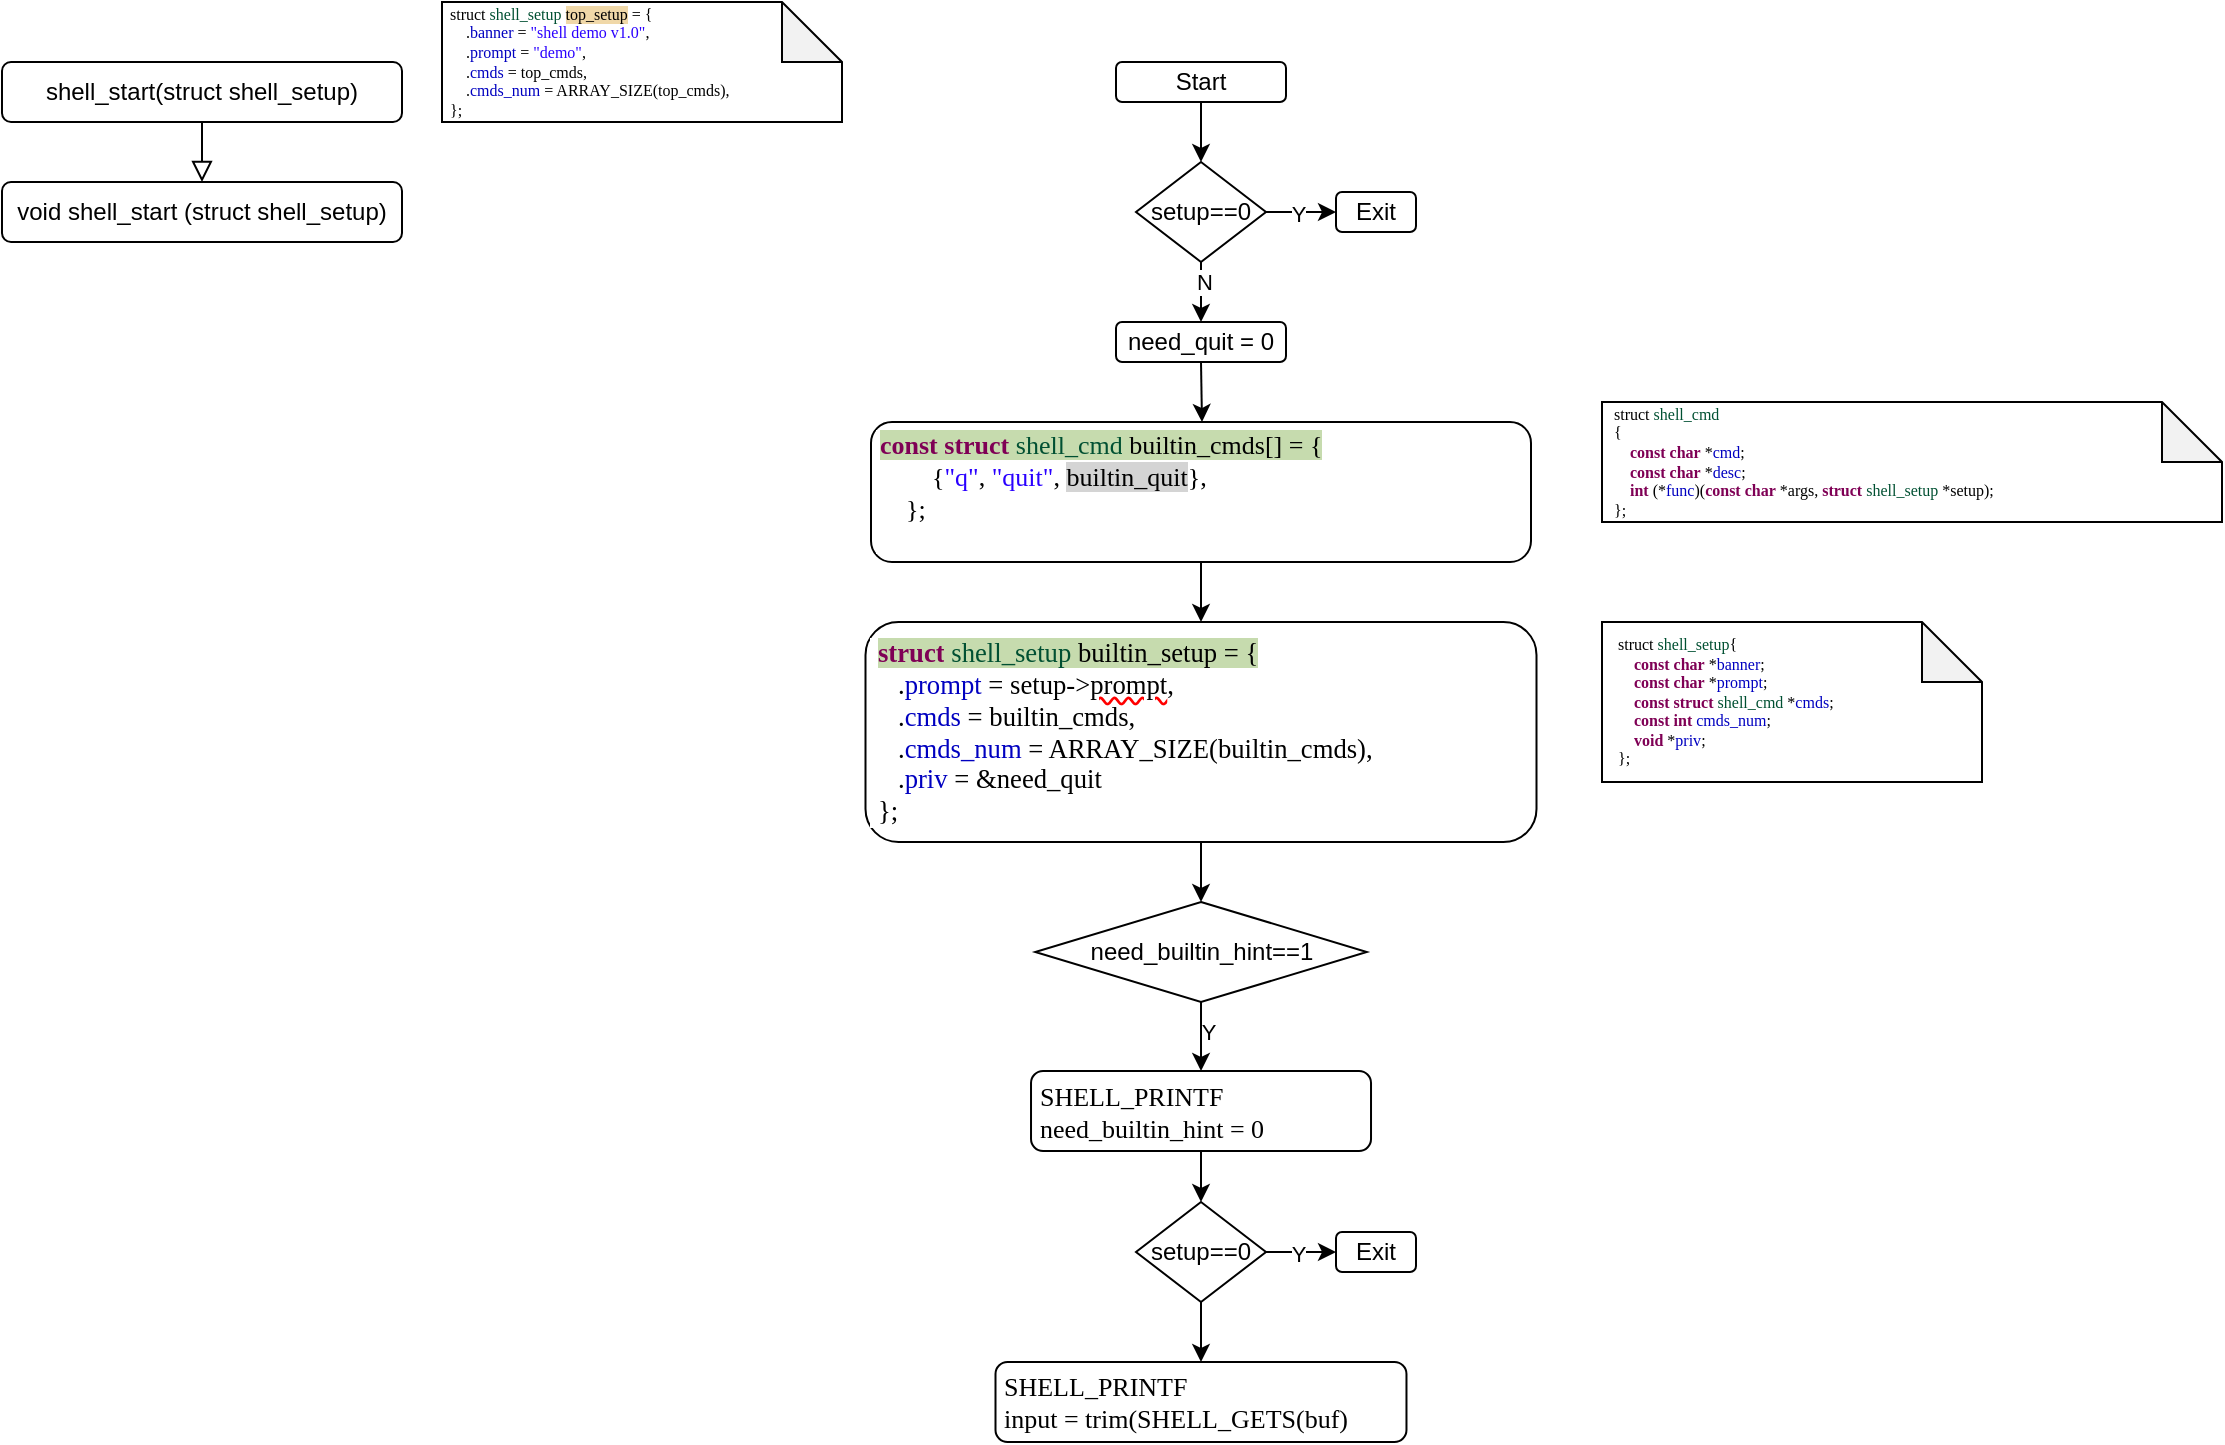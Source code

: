 <mxfile version="22.0.2" type="device">
  <diagram id="C5RBs43oDa-KdzZeNtuy" name="Page-1">
    <mxGraphModel dx="472" dy="835" grid="1" gridSize="10" guides="1" tooltips="1" connect="1" arrows="1" fold="1" page="1" pageScale="1" pageWidth="827" pageHeight="1169" math="0" shadow="0">
      <root>
        <mxCell id="WIyWlLk6GJQsqaUBKTNV-0" />
        <mxCell id="WIyWlLk6GJQsqaUBKTNV-1" parent="WIyWlLk6GJQsqaUBKTNV-0" />
        <mxCell id="WIyWlLk6GJQsqaUBKTNV-2" value="" style="rounded=0;html=1;jettySize=auto;orthogonalLoop=1;fontSize=11;endArrow=block;endFill=0;endSize=8;strokeWidth=1;shadow=0;labelBackgroundColor=none;edgeStyle=orthogonalEdgeStyle;" parent="WIyWlLk6GJQsqaUBKTNV-1" source="WIyWlLk6GJQsqaUBKTNV-3" edge="1">
          <mxGeometry relative="1" as="geometry">
            <mxPoint x="220" y="140" as="targetPoint" />
          </mxGeometry>
        </mxCell>
        <mxCell id="WIyWlLk6GJQsqaUBKTNV-3" value="shell_start(struct shell_setup)" style="rounded=1;whiteSpace=wrap;html=1;fontSize=12;glass=0;strokeWidth=1;shadow=0;" parent="WIyWlLk6GJQsqaUBKTNV-1" vertex="1">
          <mxGeometry x="120" y="80" width="200" height="30" as="geometry" />
        </mxCell>
        <mxCell id="79cadGR5eh60r5HNcHoQ-0" value="&lt;div style=&quot;background-color: rgb(255, 255, 255); padding: 0px 0px 0px 2px; font-size: 8px;&quot;&gt;&lt;div style=&quot;font-family: Consolas;&quot;&gt;&lt;p style=&quot;margin: 0px;&quot;&gt;&lt;font style=&quot;font-size: 8px;&quot;&gt;struct &lt;span style=&quot;color: rgb(0, 80, 50);&quot;&gt;shell_setup&lt;/span&gt; &lt;span style=&quot;background-color: rgb(240, 216, 168);&quot;&gt;top_setup&lt;/span&gt; = {&lt;/font&gt;&lt;/p&gt;&lt;p style=&quot;margin: 0px;&quot;&gt;&lt;font style=&quot;font-size: 8px;&quot;&gt;&lt;span style=&quot;white-space: pre;&quot;&gt;&amp;nbsp;&amp;nbsp;&amp;nbsp;&amp;nbsp;&lt;/span&gt;.&lt;span style=&quot;color:#0000c0;&quot;&gt;banner&lt;/span&gt; = &lt;span style=&quot;color:#2a00ff;&quot;&gt;&quot;shell demo v1.0&quot;&lt;/span&gt;,&lt;/font&gt;&lt;/p&gt;&lt;p style=&quot;margin: 0px;&quot;&gt;&lt;font style=&quot;font-size: 8px;&quot;&gt;&lt;span style=&quot;white-space: pre;&quot;&gt;&amp;nbsp;&amp;nbsp;&amp;nbsp;&amp;nbsp;&lt;/span&gt;.&lt;span style=&quot;color:#0000c0;&quot;&gt;prompt&lt;/span&gt; = &lt;span style=&quot;color:#2a00ff;&quot;&gt;&quot;demo&quot;&lt;/span&gt;,&lt;/font&gt;&lt;/p&gt;&lt;p style=&quot;margin: 0px;&quot;&gt;&lt;font style=&quot;font-size: 8px;&quot;&gt;&lt;span style=&quot;white-space: pre;&quot;&gt;&amp;nbsp;&amp;nbsp;&amp;nbsp;&amp;nbsp;&lt;/span&gt;.&lt;span style=&quot;color:#0000c0;&quot;&gt;cmds&lt;/span&gt; = top_cmds,&lt;/font&gt;&lt;/p&gt;&lt;p style=&quot;margin: 0px;&quot;&gt;&lt;font style=&quot;font-size: 8px;&quot;&gt;&lt;span style=&quot;white-space: pre;&quot;&gt;&amp;nbsp;&amp;nbsp;&amp;nbsp;&amp;nbsp;&lt;/span&gt;.&lt;span style=&quot;color:#0000c0;&quot;&gt;cmds_num&lt;/span&gt; = ARRAY_SIZE(top_cmds),&lt;/font&gt;&lt;/p&gt;&lt;p style=&quot;margin: 0px;&quot;&gt;&lt;font style=&quot;font-size: 8px;&quot;&gt;};&lt;/font&gt;&lt;/p&gt;&lt;/div&gt;&lt;/div&gt;" style="shape=note;whiteSpace=wrap;html=1;backgroundOutline=1;darkOpacity=0.05;align=left;" vertex="1" parent="WIyWlLk6GJQsqaUBKTNV-1">
          <mxGeometry x="340" y="50" width="200" height="60" as="geometry" />
        </mxCell>
        <mxCell id="79cadGR5eh60r5HNcHoQ-2" value="void shell_start (struct shell_setup)" style="rounded=1;whiteSpace=wrap;html=1;" vertex="1" parent="WIyWlLk6GJQsqaUBKTNV-1">
          <mxGeometry x="120" y="140" width="200" height="30" as="geometry" />
        </mxCell>
        <mxCell id="79cadGR5eh60r5HNcHoQ-7" style="edgeStyle=orthogonalEdgeStyle;rounded=0;orthogonalLoop=1;jettySize=auto;html=1;exitX=0.5;exitY=1;exitDx=0;exitDy=0;entryX=0.5;entryY=0;entryDx=0;entryDy=0;" edge="1" parent="WIyWlLk6GJQsqaUBKTNV-1" source="79cadGR5eh60r5HNcHoQ-4" target="79cadGR5eh60r5HNcHoQ-5">
          <mxGeometry relative="1" as="geometry" />
        </mxCell>
        <mxCell id="79cadGR5eh60r5HNcHoQ-4" value="Start" style="rounded=1;whiteSpace=wrap;html=1;" vertex="1" parent="WIyWlLk6GJQsqaUBKTNV-1">
          <mxGeometry x="677" y="80" width="85" height="20" as="geometry" />
        </mxCell>
        <mxCell id="79cadGR5eh60r5HNcHoQ-8" style="edgeStyle=orthogonalEdgeStyle;rounded=0;orthogonalLoop=1;jettySize=auto;html=1;exitX=1;exitY=0.5;exitDx=0;exitDy=0;" edge="1" parent="WIyWlLk6GJQsqaUBKTNV-1" source="79cadGR5eh60r5HNcHoQ-5">
          <mxGeometry relative="1" as="geometry">
            <mxPoint x="787" y="154.923" as="targetPoint" />
          </mxGeometry>
        </mxCell>
        <mxCell id="79cadGR5eh60r5HNcHoQ-10" value="Y" style="edgeLabel;html=1;align=center;verticalAlign=middle;resizable=0;points=[];" vertex="1" connectable="0" parent="79cadGR5eh60r5HNcHoQ-8">
          <mxGeometry x="-0.097" y="-1" relative="1" as="geometry">
            <mxPoint as="offset" />
          </mxGeometry>
        </mxCell>
        <mxCell id="79cadGR5eh60r5HNcHoQ-12" style="edgeStyle=orthogonalEdgeStyle;rounded=0;orthogonalLoop=1;jettySize=auto;html=1;exitX=0.5;exitY=1;exitDx=0;exitDy=0;entryX=0.5;entryY=0;entryDx=0;entryDy=0;" edge="1" parent="WIyWlLk6GJQsqaUBKTNV-1" source="79cadGR5eh60r5HNcHoQ-5" target="79cadGR5eh60r5HNcHoQ-11">
          <mxGeometry relative="1" as="geometry" />
        </mxCell>
        <mxCell id="79cadGR5eh60r5HNcHoQ-15" value="N" style="edgeLabel;html=1;align=center;verticalAlign=middle;resizable=0;points=[];" vertex="1" connectable="0" parent="79cadGR5eh60r5HNcHoQ-12">
          <mxGeometry x="-0.349" y="1" relative="1" as="geometry">
            <mxPoint as="offset" />
          </mxGeometry>
        </mxCell>
        <mxCell id="79cadGR5eh60r5HNcHoQ-5" value="setup==0" style="rhombus;whiteSpace=wrap;html=1;" vertex="1" parent="WIyWlLk6GJQsqaUBKTNV-1">
          <mxGeometry x="687" y="130" width="65" height="50" as="geometry" />
        </mxCell>
        <mxCell id="79cadGR5eh60r5HNcHoQ-9" value="Exit" style="rounded=1;whiteSpace=wrap;html=1;" vertex="1" parent="WIyWlLk6GJQsqaUBKTNV-1">
          <mxGeometry x="787" y="145" width="40" height="20" as="geometry" />
        </mxCell>
        <mxCell id="79cadGR5eh60r5HNcHoQ-11" value="need_quit = 0" style="rounded=1;whiteSpace=wrap;html=1;" vertex="1" parent="WIyWlLk6GJQsqaUBKTNV-1">
          <mxGeometry x="677" y="210" width="85" height="20" as="geometry" />
        </mxCell>
        <mxCell id="79cadGR5eh60r5HNcHoQ-13" value="&lt;div style=&quot;background-color: rgb(255, 255, 255); padding: 0px 0px 0px 2px; font-size: 8px;&quot;&gt;&lt;div style=&quot;font-family: Consolas;&quot;&gt;&lt;div style=&quot;padding: 0px 0px 0px 2px;&quot;&gt;&lt;div style=&quot;&quot;&gt;&lt;p style=&quot;margin:0;&quot;&gt;struct &lt;span style=&quot;color:#005032;&quot;&gt;shell_cmd&lt;/span&gt;&lt;/p&gt;&lt;p style=&quot;margin:0;&quot;&gt;{&lt;/p&gt;&lt;p style=&quot;margin:0;&quot;&gt;&lt;span style=&quot;white-space: pre;&quot;&gt;&amp;nbsp;&amp;nbsp;&amp;nbsp;&amp;nbsp;&lt;/span&gt;&lt;span style=&quot;color:#7f0055;font-weight:bold;&quot;&gt;const&lt;/span&gt; &lt;span style=&quot;color:#7f0055;font-weight:bold;&quot;&gt;char&lt;/span&gt; *&lt;span style=&quot;color:#0000c0;&quot;&gt;cmd&lt;/span&gt;;&lt;/p&gt;&lt;p style=&quot;margin:0;&quot;&gt;&lt;span style=&quot;white-space: pre;&quot;&gt;&amp;nbsp;&amp;nbsp;&amp;nbsp;&amp;nbsp;&lt;/span&gt;&lt;span style=&quot;color:#7f0055;font-weight:bold;&quot;&gt;const&lt;/span&gt; &lt;span style=&quot;color:#7f0055;font-weight:bold;&quot;&gt;char&lt;/span&gt; *&lt;span style=&quot;color:#0000c0;&quot;&gt;desc&lt;/span&gt;;&lt;/p&gt;&lt;p style=&quot;margin:0;&quot;&gt;&lt;span style=&quot;white-space: pre;&quot;&gt;&amp;nbsp;&amp;nbsp;&amp;nbsp;&amp;nbsp;&lt;/span&gt;&lt;span style=&quot;color:#7f0055;font-weight:bold;&quot;&gt;int&lt;/span&gt; (*&lt;span style=&quot;color:#0000c0;&quot;&gt;func&lt;/span&gt;)(&lt;span style=&quot;color:#7f0055;font-weight:bold;&quot;&gt;const&lt;/span&gt; &lt;span style=&quot;color:#7f0055;font-weight:bold;&quot;&gt;char&lt;/span&gt; *args, &lt;span style=&quot;color:#7f0055;font-weight:bold;&quot;&gt;struct&lt;/span&gt; &lt;span style=&quot;color:#005032;&quot;&gt;shell_setup&lt;/span&gt; *setup);&lt;/p&gt;&lt;p style=&quot;margin:0;&quot;&gt;};&lt;/p&gt;&lt;/div&gt;&lt;/div&gt;&lt;/div&gt;&lt;/div&gt;" style="shape=note;whiteSpace=wrap;html=1;backgroundOutline=1;darkOpacity=0.05;align=left;" vertex="1" parent="WIyWlLk6GJQsqaUBKTNV-1">
          <mxGeometry x="920" y="250" width="310" height="60" as="geometry" />
        </mxCell>
        <mxCell id="79cadGR5eh60r5HNcHoQ-22" style="edgeStyle=orthogonalEdgeStyle;rounded=0;orthogonalLoop=1;jettySize=auto;html=1;exitX=0.5;exitY=1;exitDx=0;exitDy=0;entryX=0.5;entryY=0;entryDx=0;entryDy=0;" edge="1" parent="WIyWlLk6GJQsqaUBKTNV-1" source="79cadGR5eh60r5HNcHoQ-14" target="79cadGR5eh60r5HNcHoQ-21">
          <mxGeometry relative="1" as="geometry" />
        </mxCell>
        <mxCell id="79cadGR5eh60r5HNcHoQ-14" value="&lt;div style=&quot;background-color: rgb(255, 255, 255); padding: 0px 0px 0px 2px; font-size: 13px;&quot;&gt;&lt;div style=&quot;font-family: Consolas;&quot;&gt;&lt;div style=&quot;padding: 0px 0px 0px 2px;&quot;&gt;&lt;div style=&quot;font-size: 10pt;&quot;&gt;&lt;p style=&quot;margin:0;&quot;&gt;&lt;span style=&quot;color:#7f0055;background-color:#c6dbae;font-weight:bold;&quot;&gt;struct&lt;/span&gt;&lt;span style=&quot;background-color: rgb(198, 219, 174);&quot;&gt; &lt;/span&gt;&lt;span style=&quot;color:#005032;background-color:#c6dbae;&quot;&gt;shell_setup&lt;/span&gt;&lt;span style=&quot;background-color: rgb(198, 219, 174);&quot;&gt; builtin_setup = {&lt;/span&gt;&lt;/p&gt;&lt;p style=&quot;margin:0;&quot;&gt;&lt;span style=&quot;font-size: 10pt;&quot;&gt;&amp;nbsp; &amp;nbsp;.&lt;/span&gt;&lt;span style=&quot;font-size: 10pt; color: rgb(0, 0, 192);&quot;&gt;prompt&lt;/span&gt;&lt;span style=&quot;font-size: 10pt;&quot;&gt; = setup-&amp;gt;&lt;/span&gt;&lt;span style=&quot;font-size: 10pt; text-decoration-line: underline; text-decoration-color: rgb(255, 0, 0); text-decoration-style: wavy;&quot;&gt;prompt&lt;/span&gt;&lt;span style=&quot;font-size: 10pt;&quot;&gt;,&lt;/span&gt;&lt;/p&gt;&lt;p style=&quot;margin:0;&quot;&gt;&lt;span style=&quot;font-size: 10pt;&quot;&gt;&amp;nbsp; &amp;nbsp;.&lt;/span&gt;&lt;span style=&quot;font-size: 10pt; color: rgb(0, 0, 192);&quot;&gt;cmds&lt;/span&gt;&lt;span style=&quot;font-size: 10pt;&quot;&gt; = builtin_cmds,&lt;/span&gt;&lt;/p&gt;&lt;p style=&quot;margin:0;&quot;&gt;&lt;span style=&quot;font-size: 10pt;&quot;&gt;&amp;nbsp; &amp;nbsp;.&lt;/span&gt;&lt;span style=&quot;font-size: 10pt; color: rgb(0, 0, 192);&quot;&gt;cmds_num&lt;/span&gt;&lt;span style=&quot;font-size: 10pt;&quot;&gt; = ARRAY_SIZE(builtin_cmds),&lt;/span&gt;&lt;/p&gt;&lt;p style=&quot;margin:0;&quot;&gt;&lt;span style=&quot;font-size: 10pt;&quot;&gt;&amp;nbsp; &amp;nbsp;.&lt;/span&gt;&lt;span style=&quot;font-size: 10pt; color: rgb(0, 0, 192);&quot;&gt;priv&lt;/span&gt;&lt;span style=&quot;font-size: 10pt;&quot;&gt; = &amp;amp;need_quit&lt;/span&gt;&lt;/p&gt;&lt;/div&gt;&lt;/div&gt;&lt;/div&gt;&lt;/div&gt;&lt;div style=&quot;background-color: rgb(255, 255, 255); padding: 0px 0px 0px 2px; font-size: 13px;&quot;&gt;&lt;div style=&quot;font-family: Consolas;&quot;&gt;&lt;div style=&quot;padding: 0px 0px 0px 2px;&quot;&gt;&lt;div style=&quot;font-size: 10pt;&quot;&gt;&lt;p style=&quot;margin:0;&quot;&gt;};&lt;/p&gt;&lt;/div&gt;&lt;/div&gt;&lt;/div&gt;&lt;/div&gt;" style="rounded=1;whiteSpace=wrap;html=1;align=left;" vertex="1" parent="WIyWlLk6GJQsqaUBKTNV-1">
          <mxGeometry x="551.75" y="360" width="335.5" height="110" as="geometry" />
        </mxCell>
        <mxCell id="79cadGR5eh60r5HNcHoQ-19" style="edgeStyle=orthogonalEdgeStyle;rounded=0;orthogonalLoop=1;jettySize=auto;html=1;exitX=0.5;exitY=1;exitDx=0;exitDy=0;entryX=0.5;entryY=0;entryDx=0;entryDy=0;" edge="1" parent="WIyWlLk6GJQsqaUBKTNV-1" source="79cadGR5eh60r5HNcHoQ-17" target="79cadGR5eh60r5HNcHoQ-14">
          <mxGeometry relative="1" as="geometry" />
        </mxCell>
        <mxCell id="79cadGR5eh60r5HNcHoQ-17" value="&lt;div style=&quot;background-color: rgb(255, 255, 255); padding: 0px 0px 0px 2px; font-size: 13px;&quot;&gt;&lt;div style=&quot;font-family: Consolas;&quot;&gt;&lt;p style=&quot;margin: 0px;&quot;&gt;&lt;font style=&quot;font-size: 13px;&quot;&gt;&lt;span style=&quot;color: rgb(127, 0, 85); background-color: rgb(198, 219, 174); font-weight: bold;&quot;&gt;const&lt;/span&gt;&lt;span style=&quot;background-color: rgb(198, 219, 174);&quot;&gt; &lt;/span&gt;&lt;span style=&quot;color: rgb(127, 0, 85); background-color: rgb(198, 219, 174); font-weight: bold;&quot;&gt;struct&lt;/span&gt;&lt;span style=&quot;background-color: rgb(198, 219, 174);&quot;&gt; &lt;/span&gt;&lt;span style=&quot;color: rgb(0, 80, 50); background-color: rgb(198, 219, 174);&quot;&gt;shell_cmd&lt;/span&gt;&lt;span style=&quot;background-color: rgb(198, 219, 174);&quot;&gt; builtin_cmds[] = {&lt;/span&gt;&lt;/font&gt;&lt;/p&gt;&lt;p style=&quot;margin: 0px;&quot;&gt;&lt;font style=&quot;font-size: 13px;&quot;&gt;&lt;span style=&quot;white-space: pre;&quot;&gt;&amp;nbsp;&amp;nbsp;&amp;nbsp;&amp;nbsp;&lt;/span&gt;&lt;span style=&quot;white-space: pre;&quot;&gt;&amp;nbsp;&amp;nbsp;&amp;nbsp;&amp;nbsp;&lt;/span&gt;{&lt;span style=&quot;color:#2a00ff;&quot;&gt;&quot;q&quot;&lt;/span&gt;, &lt;span style=&quot;color:#2a00ff;&quot;&gt;&quot;quit&quot;&lt;/span&gt;, &lt;span style=&quot;background-color: rgb(212, 212, 212);&quot;&gt;builtin_quit&lt;/span&gt;},&lt;/font&gt;&lt;/p&gt;&lt;p style=&quot;margin: 0px;&quot;&gt;&lt;font style=&quot;font-size: 13px;&quot;&gt;&lt;span style=&quot;white-space: pre;&quot;&gt;&amp;nbsp;&amp;nbsp;&amp;nbsp;&amp;nbsp;&lt;/span&gt;};&lt;/font&gt;&lt;/p&gt;&lt;/div&gt;&lt;/div&gt;&lt;font style=&quot;font-size: 13px;&quot;&gt;&lt;span style=&quot;background-color:#ffffff;padding:0px 0px 0px 2px;&quot;&gt;&lt;/span&gt;&lt;/font&gt;" style="rounded=1;whiteSpace=wrap;html=1;align=left;" vertex="1" parent="WIyWlLk6GJQsqaUBKTNV-1">
          <mxGeometry x="554.5" y="260" width="330" height="70" as="geometry" />
        </mxCell>
        <mxCell id="79cadGR5eh60r5HNcHoQ-18" style="edgeStyle=orthogonalEdgeStyle;rounded=0;orthogonalLoop=1;jettySize=auto;html=1;exitX=0.5;exitY=1;exitDx=0;exitDy=0;" edge="1" parent="WIyWlLk6GJQsqaUBKTNV-1" source="79cadGR5eh60r5HNcHoQ-11">
          <mxGeometry relative="1" as="geometry">
            <mxPoint x="720" y="260" as="targetPoint" />
          </mxGeometry>
        </mxCell>
        <mxCell id="79cadGR5eh60r5HNcHoQ-20" value="&lt;div style=&quot;background-color: rgb(255, 255, 255); padding: 0px 0px 0px 2px; font-size: 8px;&quot;&gt;&lt;div style=&quot;font-family: Consolas;&quot;&gt;&lt;div style=&quot;padding: 0px 0px 0px 2px;&quot;&gt;&lt;div style=&quot;&quot;&gt;&lt;div style=&quot;padding: 0px 0px 0px 2px;&quot;&gt;&lt;div style=&quot;&quot;&gt;&lt;p style=&quot;margin:0;&quot;&gt;struct &lt;span style=&quot;color:#005032;&quot;&gt;shell_setup&lt;/span&gt;&lt;span style=&quot;&quot;&gt;{&lt;/span&gt;&lt;/p&gt;&lt;p style=&quot;margin:0;&quot;&gt;&lt;span style=&quot;white-space: pre;&quot;&gt;&amp;nbsp;&amp;nbsp;&amp;nbsp;&amp;nbsp;&lt;/span&gt;&lt;span style=&quot;color:#7f0055;font-weight:bold;&quot;&gt;const&lt;/span&gt; &lt;span style=&quot;color:#7f0055;font-weight:bold;&quot;&gt;char&lt;/span&gt; *&lt;span style=&quot;color:#0000c0;&quot;&gt;banner&lt;/span&gt;;&lt;/p&gt;&lt;p style=&quot;margin:0;&quot;&gt;&lt;span style=&quot;white-space: pre;&quot;&gt;&amp;nbsp;&amp;nbsp;&amp;nbsp;&amp;nbsp;&lt;/span&gt;&lt;span style=&quot;color:#7f0055;font-weight:bold;&quot;&gt;const&lt;/span&gt; &lt;span style=&quot;color:#7f0055;font-weight:bold;&quot;&gt;char&lt;/span&gt; *&lt;span style=&quot;color:#0000c0;&quot;&gt;prompt&lt;/span&gt;;&lt;/p&gt;&lt;p style=&quot;margin:0;&quot;&gt;&lt;span style=&quot;white-space: pre;&quot;&gt;&amp;nbsp;&amp;nbsp;&amp;nbsp;&amp;nbsp;&lt;/span&gt;&lt;span style=&quot;color:#7f0055;font-weight:bold;&quot;&gt;const&lt;/span&gt; &lt;span style=&quot;color:#7f0055;font-weight:bold;&quot;&gt;struct&lt;/span&gt; &lt;span style=&quot;color:#005032;&quot;&gt;shell_cmd&lt;/span&gt; *&lt;span style=&quot;color:#0000c0;&quot;&gt;cmds&lt;/span&gt;;&lt;/p&gt;&lt;p style=&quot;margin:0;&quot;&gt;&lt;span style=&quot;white-space: pre;&quot;&gt;&amp;nbsp;&amp;nbsp;&amp;nbsp;&amp;nbsp;&lt;/span&gt;&lt;span style=&quot;color:#7f0055;font-weight:bold;&quot;&gt;const&lt;/span&gt; &lt;span style=&quot;color:#7f0055;font-weight:bold;&quot;&gt;int&lt;/span&gt; &lt;span style=&quot;color:#0000c0;&quot;&gt;cmds_num&lt;/span&gt;;&lt;/p&gt;&lt;p style=&quot;margin:0;&quot;&gt;&lt;span style=&quot;white-space: pre;&quot;&gt;&amp;nbsp;&amp;nbsp;&amp;nbsp;&amp;nbsp;&lt;/span&gt;&lt;span style=&quot;color:#7f0055;font-weight:bold;&quot;&gt;void&lt;/span&gt; *&lt;span style=&quot;color:#0000c0;&quot;&gt;priv&lt;/span&gt;;&lt;/p&gt;&lt;p style=&quot;margin:0;&quot;&gt;};&lt;/p&gt;&lt;p style=&quot;margin:0;&quot;&gt;&lt;/p&gt;&lt;/div&gt;&lt;/div&gt;&lt;/div&gt;&lt;/div&gt;&lt;/div&gt;&lt;/div&gt;" style="shape=note;whiteSpace=wrap;html=1;backgroundOutline=1;darkOpacity=0.05;align=left;" vertex="1" parent="WIyWlLk6GJQsqaUBKTNV-1">
          <mxGeometry x="920" y="360" width="190" height="80" as="geometry" />
        </mxCell>
        <mxCell id="79cadGR5eh60r5HNcHoQ-24" style="edgeStyle=orthogonalEdgeStyle;rounded=0;orthogonalLoop=1;jettySize=auto;html=1;exitX=0.5;exitY=1;exitDx=0;exitDy=0;entryX=0.5;entryY=0;entryDx=0;entryDy=0;" edge="1" parent="WIyWlLk6GJQsqaUBKTNV-1" source="79cadGR5eh60r5HNcHoQ-21" target="79cadGR5eh60r5HNcHoQ-23">
          <mxGeometry relative="1" as="geometry" />
        </mxCell>
        <mxCell id="79cadGR5eh60r5HNcHoQ-25" value="Y" style="edgeLabel;html=1;align=center;verticalAlign=middle;resizable=0;points=[];" vertex="1" connectable="0" parent="79cadGR5eh60r5HNcHoQ-24">
          <mxGeometry x="-0.13" y="3" relative="1" as="geometry">
            <mxPoint as="offset" />
          </mxGeometry>
        </mxCell>
        <mxCell id="79cadGR5eh60r5HNcHoQ-21" value="need_builtin_hint==1" style="rhombus;whiteSpace=wrap;html=1;" vertex="1" parent="WIyWlLk6GJQsqaUBKTNV-1">
          <mxGeometry x="636.63" y="500" width="165.75" height="50" as="geometry" />
        </mxCell>
        <mxCell id="79cadGR5eh60r5HNcHoQ-30" style="edgeStyle=orthogonalEdgeStyle;rounded=0;orthogonalLoop=1;jettySize=auto;html=1;exitX=0.5;exitY=1;exitDx=0;exitDy=0;entryX=0.5;entryY=0;entryDx=0;entryDy=0;" edge="1" parent="WIyWlLk6GJQsqaUBKTNV-1" source="79cadGR5eh60r5HNcHoQ-23" target="79cadGR5eh60r5HNcHoQ-26">
          <mxGeometry relative="1" as="geometry" />
        </mxCell>
        <mxCell id="79cadGR5eh60r5HNcHoQ-23" value="&lt;div style=&quot;padding: 0px 0px 0px 2px; font-size: 13px;&quot;&gt;&lt;div style=&quot;font-family: Consolas;&quot;&gt;&lt;p style=&quot;margin: 0px;&quot;&gt;SHELL_PRINTF&lt;/p&gt;&lt;p style=&quot;margin: 0px;&quot;&gt;&lt;span style=&quot;background-color: initial;&quot;&gt;need_builtin_hint = 0&lt;/span&gt;&lt;/p&gt;&lt;/div&gt;&lt;/div&gt;" style="rounded=1;whiteSpace=wrap;html=1;align=left;" vertex="1" parent="WIyWlLk6GJQsqaUBKTNV-1">
          <mxGeometry x="634.51" y="584.5" width="170" height="40" as="geometry" />
        </mxCell>
        <mxCell id="79cadGR5eh60r5HNcHoQ-32" style="edgeStyle=orthogonalEdgeStyle;rounded=0;orthogonalLoop=1;jettySize=auto;html=1;exitX=0.5;exitY=1;exitDx=0;exitDy=0;entryX=0.5;entryY=0;entryDx=0;entryDy=0;" edge="1" parent="WIyWlLk6GJQsqaUBKTNV-1" source="79cadGR5eh60r5HNcHoQ-26" target="79cadGR5eh60r5HNcHoQ-31">
          <mxGeometry relative="1" as="geometry" />
        </mxCell>
        <mxCell id="79cadGR5eh60r5HNcHoQ-26" value="setup==0" style="rhombus;whiteSpace=wrap;html=1;" vertex="1" parent="WIyWlLk6GJQsqaUBKTNV-1">
          <mxGeometry x="687" y="650" width="65" height="50" as="geometry" />
        </mxCell>
        <mxCell id="79cadGR5eh60r5HNcHoQ-27" style="edgeStyle=orthogonalEdgeStyle;rounded=0;orthogonalLoop=1;jettySize=auto;html=1;exitX=1;exitY=0.5;exitDx=0;exitDy=0;" edge="1" parent="WIyWlLk6GJQsqaUBKTNV-1">
          <mxGeometry relative="1" as="geometry">
            <mxPoint x="787" y="674.923" as="targetPoint" />
            <mxPoint x="752" y="675" as="sourcePoint" />
          </mxGeometry>
        </mxCell>
        <mxCell id="79cadGR5eh60r5HNcHoQ-28" value="Y" style="edgeLabel;html=1;align=center;verticalAlign=middle;resizable=0;points=[];" vertex="1" connectable="0" parent="79cadGR5eh60r5HNcHoQ-27">
          <mxGeometry x="-0.097" y="-1" relative="1" as="geometry">
            <mxPoint as="offset" />
          </mxGeometry>
        </mxCell>
        <mxCell id="79cadGR5eh60r5HNcHoQ-29" value="Exit" style="rounded=1;whiteSpace=wrap;html=1;" vertex="1" parent="WIyWlLk6GJQsqaUBKTNV-1">
          <mxGeometry x="787" y="665" width="40" height="20" as="geometry" />
        </mxCell>
        <mxCell id="79cadGR5eh60r5HNcHoQ-31" value="&lt;div style=&quot;padding: 0px 0px 0px 2px; font-size: 13px;&quot;&gt;&lt;div style=&quot;font-family: Consolas;&quot;&gt;&lt;p style=&quot;margin: 0px;&quot;&gt;SHELL_PRINTF&lt;/p&gt;&lt;p style=&quot;margin: 0px;&quot;&gt;&lt;span style=&quot;background-color: initial;&quot;&gt;input = trim(SHELL_GETS(buf)&lt;/span&gt;&lt;/p&gt;&lt;/div&gt;&lt;/div&gt;" style="rounded=1;whiteSpace=wrap;html=1;align=left;" vertex="1" parent="WIyWlLk6GJQsqaUBKTNV-1">
          <mxGeometry x="616.75" y="730" width="205.49" height="40" as="geometry" />
        </mxCell>
      </root>
    </mxGraphModel>
  </diagram>
</mxfile>
